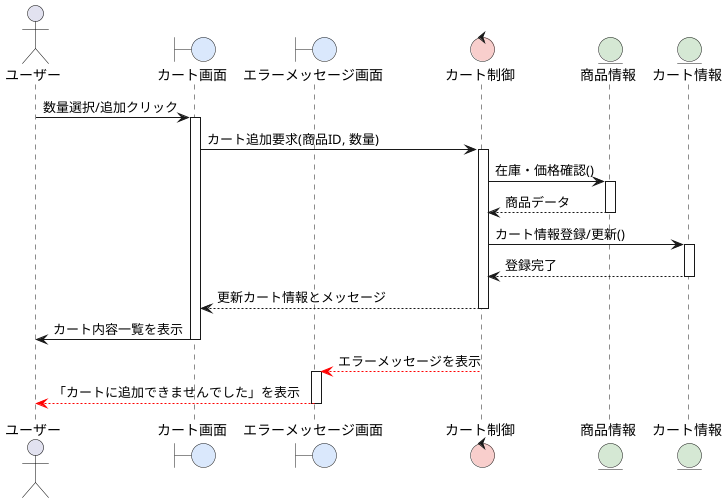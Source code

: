 @startuml カート追加処理_ロバストネス図
skinparam actorBorderColor #000000
skinparam boundaryBackgroundColor #DAE8FC
skinparam controlBackgroundColor #F8CECC
skinparam entityBackgroundColor #D5E8D4

' アクター定義
actor ユーザー as User

' 境界オブジェクト (Boundary) 定義
boundary カート画面 as CartScreen
boundary エラーメッセージ画面 as ErrorScreen

' 制御オブジェクト (Control) 定義
control カート制御 as CartControl

' 実体オブジェクト (Entity) 定義
entity 商品情報 as ProductEntity
entity カート情報 as CartEntity

' --- 基本フロー ---

' 1. ユーザーは数量を選択し、2. 「カートに追加」をクリック
User -> CartScreen: 数量選択/追加クリック
activate CartScreen
CartScreen -> CartControl: カート追加要求(商品ID, 数量)
activate CartControl

' 3. システムは商品DBを参照し、在庫と価格を再確認
CartControl -> ProductEntity: 在庫・価格確認()
activate ProductEntity
ProductEntity --> CartControl: 商品データ
deactivate ProductEntity

' 4. システムは商品をカートに追加し、カートDBにカート情報を登録する (新規/既存)
' -> (代替フロー4aへ分岐するロジックはCartControl内部で処理)
CartControl -> CartEntity: カート情報登録/更新()
activate CartEntity
CartEntity --> CartControl: 登録完了
deactivate CartEntity

' 5. システムは更新されたカート情報を表示
CartControl --> CartScreen: 更新カート情報とメッセージ
deactivate CartControl
CartScreen -> User: カート内容一覧を表示
deactivate CartScreen

' --- 代替フロー 3a (在庫不足や価格変更のエラー) ---
' (基本フロー 3 の後の分岐)
CartControl -[#red]-> ErrorScreen: エラーメッセージを表示
activate ErrorScreen
ErrorScreen -[#red]-> User: 「カートに追加できませんでした」を表示
deactivate ErrorScreen

' --- 代替フロー 4a (既存のカートへの追加) ---
' (基本フロー 4 の処理ロジック内で処理が分岐)
' ※代替フロー4aは既存カートを更新する処理であり、基本フローのCartEntityへの登録/更新処理に含まれるため、ここでは独立したメッセージとしては記述せず、Control内のロジックとして表現する。

@enduml